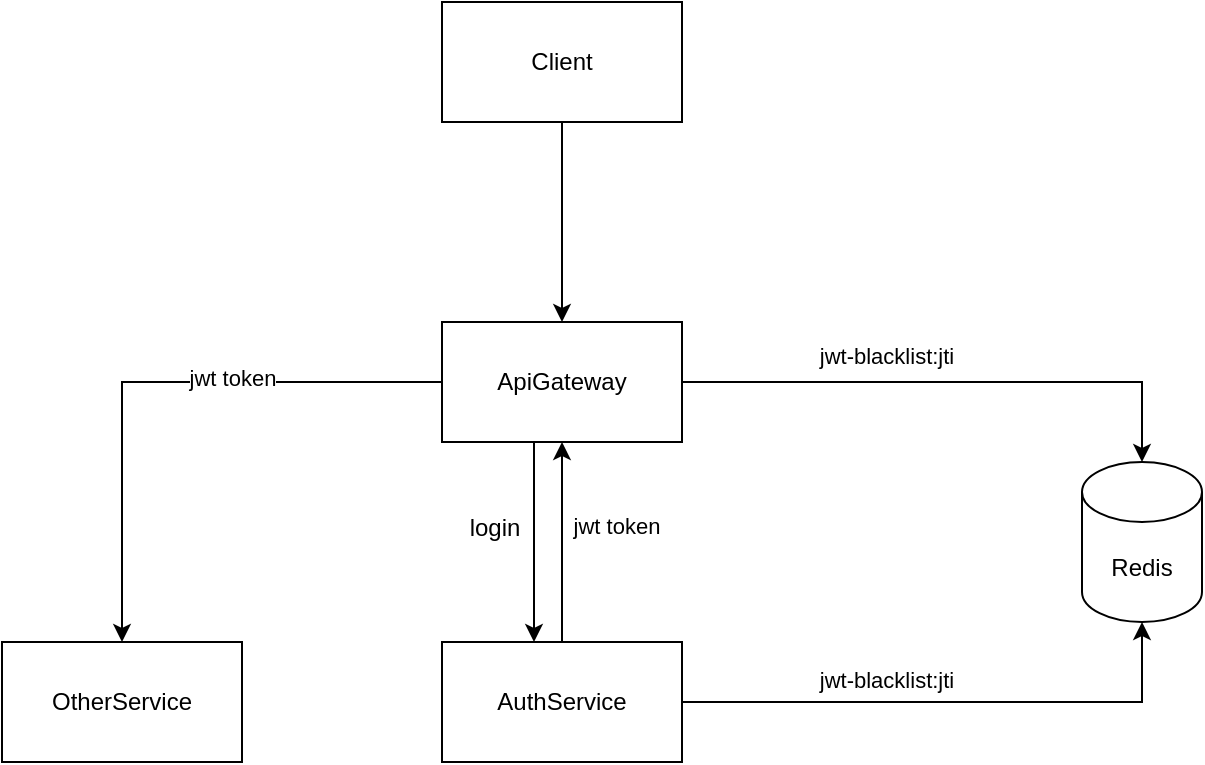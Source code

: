 <mxfile version="26.2.13">
  <diagram name="Trang-1" id="TC8ENLdN-GWNtANQhBoE">
    <mxGraphModel dx="1428" dy="777" grid="1" gridSize="10" guides="1" tooltips="1" connect="1" arrows="1" fold="1" page="1" pageScale="1" pageWidth="827" pageHeight="1169" math="0" shadow="0">
      <root>
        <mxCell id="0" />
        <mxCell id="1" parent="0" />
        <mxCell id="RxWgTGdh_guqD1X2mz72-3" style="edgeStyle=orthogonalEdgeStyle;rounded=0;orthogonalLoop=1;jettySize=auto;html=1;entryX=0.5;entryY=0;entryDx=0;entryDy=0;" edge="1" parent="1" source="RxWgTGdh_guqD1X2mz72-1" target="RxWgTGdh_guqD1X2mz72-2">
          <mxGeometry relative="1" as="geometry" />
        </mxCell>
        <mxCell id="RxWgTGdh_guqD1X2mz72-1" value="Client" style="rounded=0;whiteSpace=wrap;html=1;" vertex="1" parent="1">
          <mxGeometry x="320" y="440" width="120" height="60" as="geometry" />
        </mxCell>
        <mxCell id="RxWgTGdh_guqD1X2mz72-7" style="edgeStyle=orthogonalEdgeStyle;rounded=0;orthogonalLoop=1;jettySize=auto;html=1;" edge="1" parent="1" source="RxWgTGdh_guqD1X2mz72-2" target="RxWgTGdh_guqD1X2mz72-6">
          <mxGeometry relative="1" as="geometry" />
        </mxCell>
        <mxCell id="RxWgTGdh_guqD1X2mz72-8" value="jwt-blacklist:jti" style="edgeLabel;html=1;align=center;verticalAlign=middle;resizable=0;points=[];" vertex="1" connectable="0" parent="RxWgTGdh_guqD1X2mz72-7">
          <mxGeometry x="-0.244" y="3" relative="1" as="geometry">
            <mxPoint y="-10" as="offset" />
          </mxGeometry>
        </mxCell>
        <mxCell id="RxWgTGdh_guqD1X2mz72-11" style="edgeStyle=orthogonalEdgeStyle;rounded=0;orthogonalLoop=1;jettySize=auto;html=1;entryX=0.5;entryY=0;entryDx=0;entryDy=0;" edge="1" parent="1">
          <mxGeometry relative="1" as="geometry">
            <mxPoint x="366" y="660" as="sourcePoint" />
            <mxPoint x="366" y="760" as="targetPoint" />
          </mxGeometry>
        </mxCell>
        <mxCell id="RxWgTGdh_guqD1X2mz72-13" style="edgeStyle=orthogonalEdgeStyle;rounded=0;orthogonalLoop=1;jettySize=auto;html=1;entryX=0.5;entryY=0;entryDx=0;entryDy=0;" edge="1" parent="1" source="RxWgTGdh_guqD1X2mz72-2" target="RxWgTGdh_guqD1X2mz72-12">
          <mxGeometry relative="1" as="geometry" />
        </mxCell>
        <mxCell id="RxWgTGdh_guqD1X2mz72-14" value="jwt token" style="edgeLabel;html=1;align=center;verticalAlign=middle;resizable=0;points=[];" vertex="1" connectable="0" parent="RxWgTGdh_guqD1X2mz72-13">
          <mxGeometry x="-0.276" y="-2" relative="1" as="geometry">
            <mxPoint as="offset" />
          </mxGeometry>
        </mxCell>
        <mxCell id="RxWgTGdh_guqD1X2mz72-2" value="ApiGateway" style="rounded=0;whiteSpace=wrap;html=1;" vertex="1" parent="1">
          <mxGeometry x="320" y="600" width="120" height="60" as="geometry" />
        </mxCell>
        <mxCell id="RxWgTGdh_guqD1X2mz72-16" style="edgeStyle=orthogonalEdgeStyle;rounded=0;orthogonalLoop=1;jettySize=auto;html=1;entryX=0.5;entryY=1;entryDx=0;entryDy=0;" edge="1" parent="1" source="RxWgTGdh_guqD1X2mz72-5" target="RxWgTGdh_guqD1X2mz72-2">
          <mxGeometry relative="1" as="geometry" />
        </mxCell>
        <mxCell id="RxWgTGdh_guqD1X2mz72-18" value="jwt token" style="edgeLabel;html=1;align=center;verticalAlign=middle;resizable=0;points=[];" vertex="1" connectable="0" parent="RxWgTGdh_guqD1X2mz72-16">
          <mxGeometry x="0.2" y="-1" relative="1" as="geometry">
            <mxPoint x="26" y="2" as="offset" />
          </mxGeometry>
        </mxCell>
        <mxCell id="RxWgTGdh_guqD1X2mz72-5" value="AuthService" style="rounded=0;whiteSpace=wrap;html=1;" vertex="1" parent="1">
          <mxGeometry x="320" y="760" width="120" height="60" as="geometry" />
        </mxCell>
        <mxCell id="RxWgTGdh_guqD1X2mz72-6" value="Redis" style="shape=cylinder3;whiteSpace=wrap;html=1;boundedLbl=1;backgroundOutline=1;size=15;" vertex="1" parent="1">
          <mxGeometry x="640" y="670" width="60" height="80" as="geometry" />
        </mxCell>
        <mxCell id="RxWgTGdh_guqD1X2mz72-9" style="edgeStyle=orthogonalEdgeStyle;rounded=0;orthogonalLoop=1;jettySize=auto;html=1;entryX=0.5;entryY=1;entryDx=0;entryDy=0;entryPerimeter=0;" edge="1" parent="1" source="RxWgTGdh_guqD1X2mz72-5" target="RxWgTGdh_guqD1X2mz72-6">
          <mxGeometry relative="1" as="geometry" />
        </mxCell>
        <mxCell id="RxWgTGdh_guqD1X2mz72-10" value="jwt-blacklist:jti" style="edgeLabel;html=1;align=center;verticalAlign=middle;resizable=0;points=[];" vertex="1" connectable="0" parent="RxWgTGdh_guqD1X2mz72-9">
          <mxGeometry x="-0.244" y="1" relative="1" as="geometry">
            <mxPoint y="-10" as="offset" />
          </mxGeometry>
        </mxCell>
        <mxCell id="RxWgTGdh_guqD1X2mz72-12" value="OtherService" style="rounded=0;whiteSpace=wrap;html=1;" vertex="1" parent="1">
          <mxGeometry x="100" y="760" width="120" height="60" as="geometry" />
        </mxCell>
        <mxCell id="RxWgTGdh_guqD1X2mz72-17" value="login" style="text;html=1;align=center;verticalAlign=middle;resizable=0;points=[];autosize=1;strokeColor=none;fillColor=none;" vertex="1" parent="1">
          <mxGeometry x="321" y="688" width="50" height="30" as="geometry" />
        </mxCell>
      </root>
    </mxGraphModel>
  </diagram>
</mxfile>
